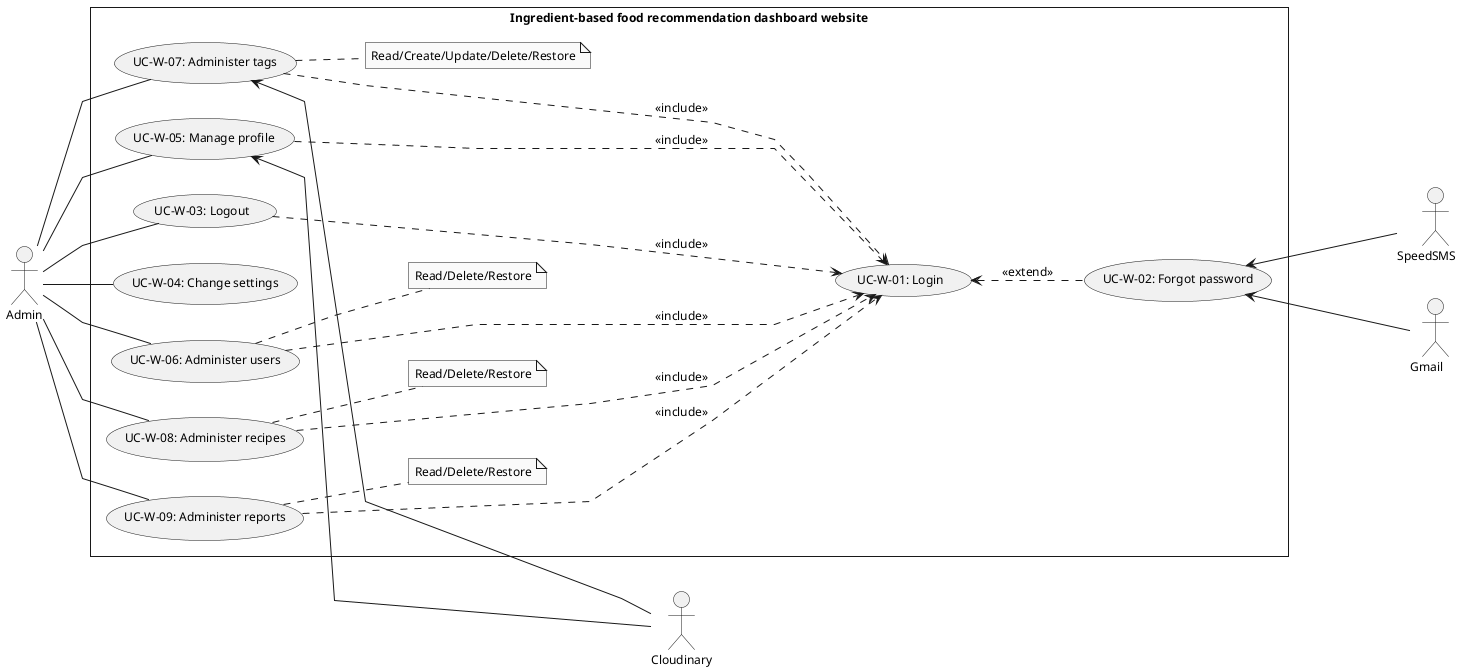 @startuml AdminUsecase
skinparam style strictuml
skinparam monochrome true
skinparam linetype polyline
skinparam defaultFontSize 12
left to right direction
actor "Admin" as admin
actor "Cloudinary" as cl
actor "SpeedSMS      " as sms
actor "Gmail      " as gmail

rectangle Ingredient-based<U+0020>food<U+0020>recommendation<U+0020>dashboard<U+0020>website {
    usecase "UC-W-01: Login" as ucLogin
    usecase "UC-W-02: Forgot password" as ucForgotPassword
    usecase "UC-W-03: Logout" as ucLogout
    usecase "UC-W-04: Change settings" as ucManageSetting
    usecase "UC-W-05: Manage profile" as ucManageProfile

    usecase "UC-W-06: Administer users" as ucAdmUser
    usecase "UC-W-07: Administer tags" as ucAdmTags
    usecase "UC-W-08: Administer recipes" as ucAdmRecipe
    usecase "UC-W-09: Administer reports" as ucAdmReport


    note "Read/Delete/Restore" as noteAdmUser
    note "Read/Delete/Restore" as noteAdmRecipe
    note "Read/Create/Update/Delete/Restore" as noteAdmTag
    note "Read/Delete/Restore" as noteAdmReport

    admin -- ucAdmUser
        ucAdmUser .. noteAdmUser
    admin -- ucAdmRecipe
        ucAdmRecipe .. noteAdmRecipe
    admin -- ucAdmReport
        ucAdmReport .. noteAdmReport
    admin -- ucAdmTags
        ucAdmTags .. noteAdmTag
    admin -- ucManageProfile
    admin -- ucManageSetting
    admin -- ucLogout

    ucLogout .....> ucLogin : <<include>>
    ucAdmUser .....> ucLogin : <<include>>
    ucAdmRecipe .....> ucLogin : <<include>>
    ucAdmTags .....> ucLogin : <<include>>
    ucManageProfile .....> ucLogin : <<include>>
    ucAdmReport .....> ucLogin : <<include>>

    ucLogin <.. ucForgotPassword : <<extend>>

    cl --up-> ucManageProfile
    cl --up-> ucAdmTags
    sms --up-> ucForgotPassword
    gmail --up-> ucForgotPassword
}

@enduml
